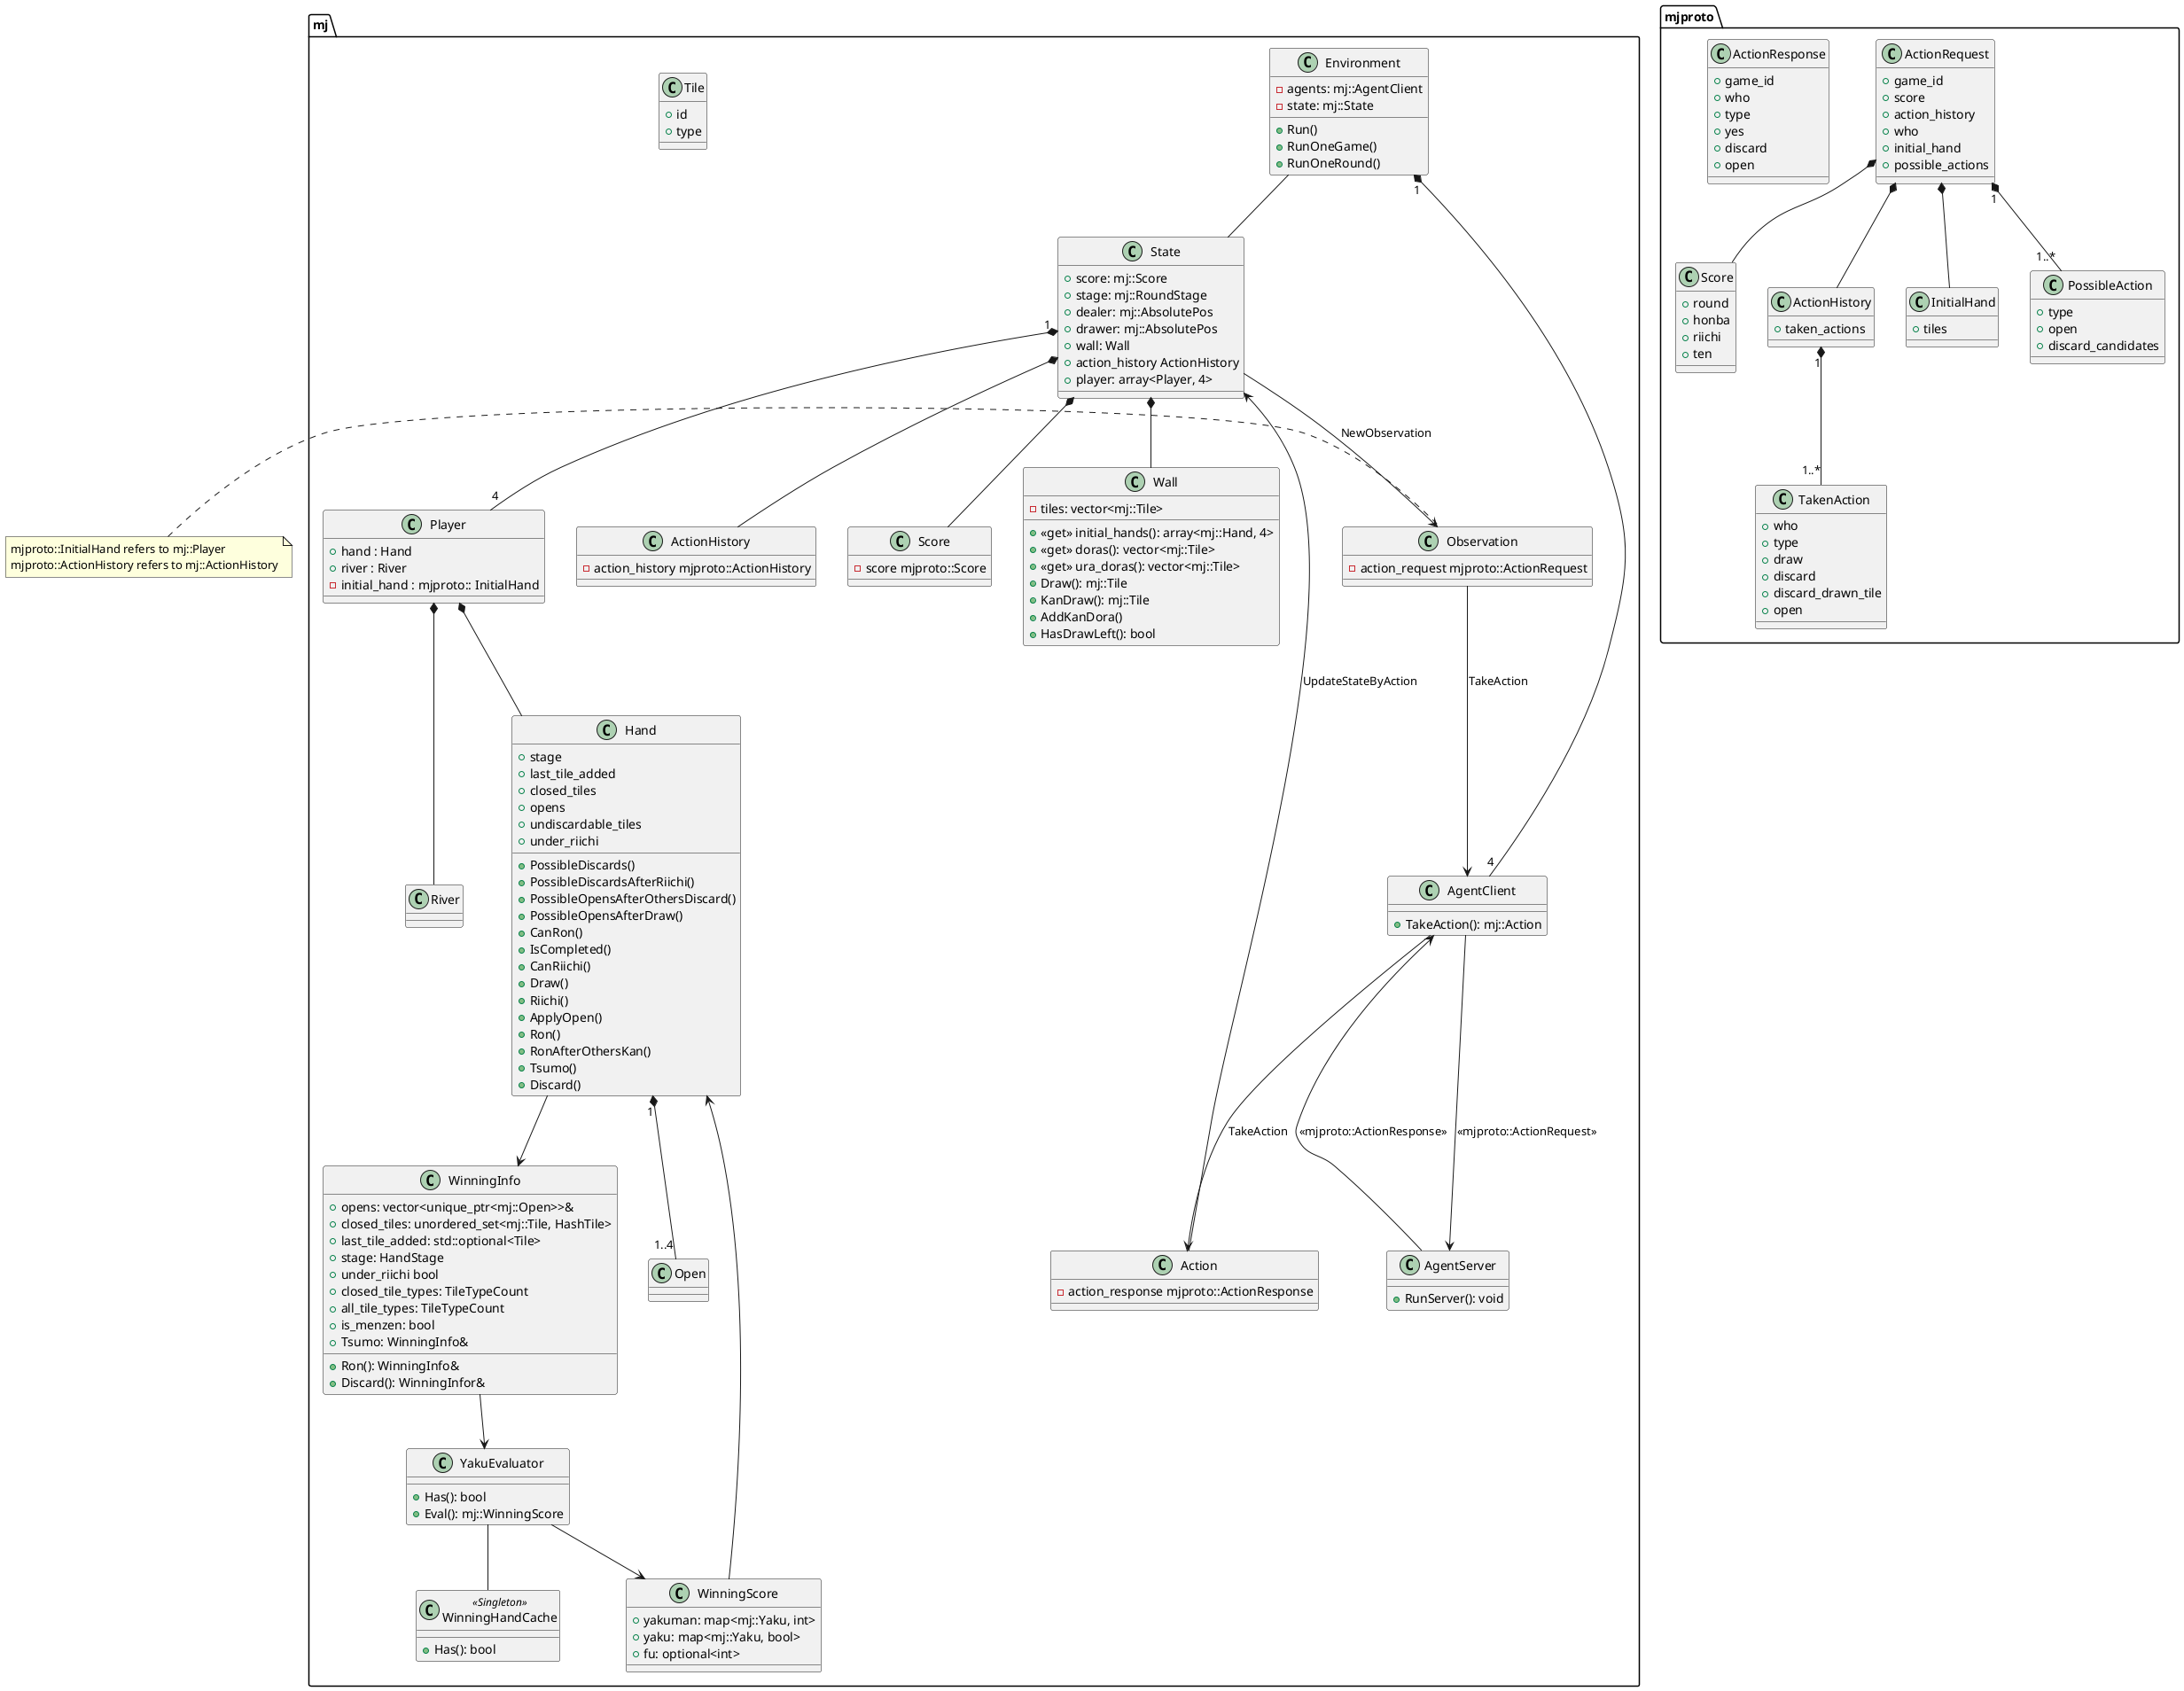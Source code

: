 @startuml

set namespaceSeparator ::

class mjproto::Score {
  + round
  + honba 
  + riichi 
  + ten 
}

class mjproto::TakenAction {
  + who
  + type 
  + draw 
  + discard 
  + discard_drawn_tile
  + open
}

class mjproto::ActionHistory {
  + taken_actions 
}

class mjproto::InitialHand {
  + tiles
}

class mjproto::PossibleAction {
  + type
  + open 
  + discard_candidates
}

class mjproto::ActionRequest {
  + game_id
  + score
  + action_history
  + who
  + initial_hand 
  + possible_actions
}

class mjproto::ActionResponse { 
  + game_id 
  + who
  + type
  + yes
  + discard
  + open
}

mjproto::ActionRequest *-- mjproto::Score
mjproto::ActionRequest *-- mjproto::ActionHistory
mjproto::ActionRequest *-- mjproto::InitialHand
mjproto::ActionRequest "1" *-- "1..*" mjproto::PossibleAction

mjproto::ActionHistory "1" *-- "1..*" mjproto::TakenAction


class mj::Environment {
    - agents: mj::AgentClient
    - state: mj::State
    + Run()
    + RunOneGame()
    + RunOneRound()
}

class mj::YakuEvaluator {
    + Has(): bool
    + Eval(): mj::WinningScore
}

class mj::WinningHandCache <<Singleton>> {
    + Has(): bool
}

class mj::WinningScore {
    + yakuman: map<mj::Yaku, int>
    + yaku: map<mj::Yaku, bool>
    + fu: optional<int>
}

class mj::WinningInfo {
    + opens: vector<unique_ptr<mj::Open>>& 
    + closed_tiles: unordered_set<mj::Tile, HashTile> 
    + last_tile_added: std::optional<Tile> 
    + stage: HandStage 
    + under_riichi bool 
    + closed_tile_types: TileTypeCount 
    + all_tile_types: TileTypeCount 
    + is_menzen: bool
    + Ron(): WinningInfo&
    + Discard(): WinningInfor&
    + Tsumo: WinningInfo&
}

class mj::State {
    + score: mj::Score
    + stage: mj::RoundStage
    + dealer: mj::AbsolutePos
    + drawer: mj::AbsolutePos
    + wall: Wall
    + action_history ActionHistory 
    + player: array<Player, 4>
}

class mj::Player {
    + hand : Hand
    + river : River
    - initial_hand : mjproto:: InitialHand
}

class mj::Observation {
    - action_request mjproto::ActionRequest
}
note left
mjproto::InitialHand refers to mj::Player
mjproto::ActionHistory refers to mj::ActionHistory
end note

class mj::ActionHistory {
    - action_history mjproto::ActionHistory
}

class mj::AgentClient {
    + TakeAction(): mj::Action
}

class mj::AgentServer {
    + RunServer(): void
}

class mj::Score {
    - score mjproto::Score
}

class mj::Wall {
    - tiles: vector<mj::Tile>
    + <<get>> initial_hands(): array<mj::Hand, 4>
    + <<get>> doras(): vector<mj::Tile>
    + <<get>> ura_doras(): vector<mj::Tile>
    + Draw(): mj::Tile
    + KanDraw(): mj::Tile
    + AddKanDora()
    + HasDrawLeft(): bool
}

class mj::River {

} 

class mj::Action {
    - action_response mjproto::ActionResponse
}

class mj::Hand {
    + stage
    + last_tile_added
    + closed_tiles
    + opens
    + undiscardable_tiles
    + under_riichi
    + PossibleDiscards()
    + PossibleDiscardsAfterRiichi()
    + PossibleOpensAfterOthersDiscard()
    + PossibleOpensAfterDraw()
    + CanRon()
    + IsCompleted()
    + CanRiichi()
    + Draw()
    + Riichi()
    + ApplyOpen()
    + Ron()
    + RonAfterOthersKan()
    + Tsumo()
    + Discard()
}

class mj::Open {

}

class mj::Tile {
    + id
    + type
}


mj::Environment "1" *-- "4" mj::AgentClient
mj::Environment -- mj::State 

mj::State <-- mj::Action : UpdateStateByAction
mj::State *-- mj::Score 
mj::State *-- mj::Wall
mj::State *-- mj::ActionHistory
mj::State "1" *-- "4" mj::Player
mj::State --> mj::Observation : NewObservation

mj::Observation --> mj::AgentClient : TakeAction

mj::Player *-- mj::Hand
mj::Player *-- mj::River 

mj::Hand "1" *-- "1..4" mj::Open
mj::Hand --> mj::WinningInfo

mj::WinningInfo --> mj::YakuEvaluator

mj::YakuEvaluator -- mj::WinningHandCache
mj::YakuEvaluator --> mj::WinningScore

mj::WinningScore --> mj::Hand

mj::AgentClient --> mj::AgentServer : <<mjproto::ActionRequest>>
mj::AgentClient --> mj::Action : TakeAction

mj::AgentServer --> mj::AgentClient : <<mjproto::ActionResponse>>


@enduml
